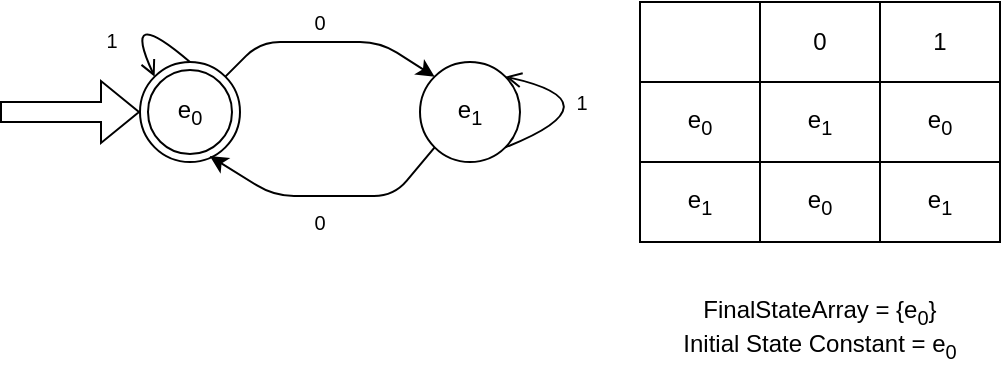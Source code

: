 <mxfile version="26.0.9">
  <diagram name="Page-1" id="LAr498qHfp8uBFDQGZvF">
    <mxGraphModel dx="709" dy="458" grid="1" gridSize="10" guides="1" tooltips="1" connect="1" arrows="1" fold="1" page="1" pageScale="1" pageWidth="570" pageHeight="940" math="0" shadow="0">
      <root>
        <mxCell id="0" />
        <mxCell id="1" parent="0" />
        <mxCell id="43DjnCV_o4YjvkIz_wes-3" value="" style="shape=flexArrow;endArrow=classic;html=1;rounded=0;entryX=0;entryY=0.5;entryDx=0;entryDy=0;" edge="1" parent="1">
          <mxGeometry width="50" height="50" relative="1" as="geometry">
            <mxPoint x="40" y="255" as="sourcePoint" />
            <mxPoint x="110.0" y="255" as="targetPoint" />
          </mxGeometry>
        </mxCell>
        <mxCell id="43DjnCV_o4YjvkIz_wes-11" value="" style="endArrow=classic;html=1;rounded=1;curved=0;exitX=1;exitY=0;exitDx=0;exitDy=0;entryX=0;entryY=0;entryDx=0;entryDy=0;" edge="1" parent="1">
          <mxGeometry width="50" height="50" relative="1" as="geometry">
            <mxPoint x="152.678" y="237.322" as="sourcePoint" />
            <mxPoint x="257.322" y="237.322" as="targetPoint" />
            <Array as="points">
              <mxPoint x="170" y="220" />
              <mxPoint x="200" y="220" />
              <mxPoint x="230" y="220" />
            </Array>
          </mxGeometry>
        </mxCell>
        <mxCell id="43DjnCV_o4YjvkIz_wes-12" value="" style="endArrow=classic;html=1;rounded=1;curved=0;entryX=0.698;entryY=0.941;entryDx=0;entryDy=0;entryPerimeter=0;exitX=0;exitY=1;exitDx=0;exitDy=0;" edge="1" parent="1" source="43DjnCV_o4YjvkIz_wes-21">
          <mxGeometry width="50" height="50" relative="1" as="geometry">
            <mxPoint x="258.305" y="273.608" as="sourcePoint" />
            <mxPoint x="144.9" y="277.05" as="targetPoint" />
            <Array as="points">
              <mxPoint x="237.0" y="297" />
              <mxPoint x="207.0" y="297" />
              <mxPoint x="177.0" y="297" />
            </Array>
          </mxGeometry>
        </mxCell>
        <mxCell id="43DjnCV_o4YjvkIz_wes-18" value="&lt;font size=&quot;1&quot;&gt;0&lt;/font&gt;" style="text;html=1;align=center;verticalAlign=middle;whiteSpace=wrap;rounded=0;" vertex="1" parent="1">
          <mxGeometry x="190" y="200" width="20" height="20" as="geometry" />
        </mxCell>
        <mxCell id="43DjnCV_o4YjvkIz_wes-20" value="e&lt;sub&gt;0&lt;/sub&gt;" style="ellipse;shape=doubleEllipse;html=1;dashed=0;whiteSpace=wrap;aspect=fixed;fillColor=none;" vertex="1" parent="1">
          <mxGeometry x="110" y="230" width="50" height="50" as="geometry" />
        </mxCell>
        <mxCell id="43DjnCV_o4YjvkIz_wes-21" value="e&lt;sub&gt;1&lt;/sub&gt;" style="shape=ellipse;html=1;dashed=0;whiteSpace=wrap;aspect=fixed;perimeter=ellipsePerimeter;fillColor=none;" vertex="1" parent="1">
          <mxGeometry x="250" y="230" width="50" height="50" as="geometry" />
        </mxCell>
        <mxCell id="43DjnCV_o4YjvkIz_wes-22" value="" style="endArrow=open;html=1;rounded=1;endFill=0;curved=1;exitX=1;exitY=1;exitDx=0;exitDy=0;edgeStyle=orthogonalEdgeStyle;entryX=1;entryY=0;entryDx=0;entryDy=0;" edge="1" parent="1" source="43DjnCV_o4YjvkIz_wes-21" target="43DjnCV_o4YjvkIz_wes-21">
          <mxGeometry width="50" height="50" relative="1" as="geometry">
            <mxPoint x="320" y="260" as="sourcePoint" />
            <mxPoint x="370" y="210" as="targetPoint" />
            <Array as="points">
              <mxPoint x="350" y="250" />
            </Array>
          </mxGeometry>
        </mxCell>
        <mxCell id="43DjnCV_o4YjvkIz_wes-23" value="" style="endArrow=open;html=1;rounded=0;endFill=0;curved=1;exitX=0.5;exitY=0;exitDx=0;exitDy=0;entryX=0;entryY=0;entryDx=0;entryDy=0;" edge="1" parent="1" source="43DjnCV_o4YjvkIz_wes-20" target="43DjnCV_o4YjvkIz_wes-20">
          <mxGeometry width="50" height="50" relative="1" as="geometry">
            <mxPoint x="130" y="220" as="sourcePoint" />
            <mxPoint x="180" y="170" as="targetPoint" />
            <Array as="points">
              <mxPoint x="100" y="200" />
            </Array>
          </mxGeometry>
        </mxCell>
        <mxCell id="43DjnCV_o4YjvkIz_wes-24" value="&lt;font size=&quot;1&quot;&gt;0&lt;/font&gt;" style="text;html=1;align=center;verticalAlign=middle;whiteSpace=wrap;rounded=0;" vertex="1" parent="1">
          <mxGeometry x="190" y="300" width="20" height="20" as="geometry" />
        </mxCell>
        <mxCell id="43DjnCV_o4YjvkIz_wes-25" value="&lt;font size=&quot;1&quot;&gt;1&lt;/font&gt;" style="text;html=1;align=center;verticalAlign=middle;whiteSpace=wrap;rounded=0;" vertex="1" parent="1">
          <mxGeometry x="321" y="240" width="20" height="20" as="geometry" />
        </mxCell>
        <mxCell id="43DjnCV_o4YjvkIz_wes-27" value="&lt;font size=&quot;1&quot;&gt;1&lt;/font&gt;" style="text;html=1;align=center;verticalAlign=middle;whiteSpace=wrap;rounded=0;" vertex="1" parent="1">
          <mxGeometry x="86" y="209" width="20" height="20" as="geometry" />
        </mxCell>
        <mxCell id="43DjnCV_o4YjvkIz_wes-28" value="" style="shape=table;startSize=0;container=1;collapsible=0;childLayout=tableLayout;fillColor=none;" vertex="1" parent="1">
          <mxGeometry x="360" y="200" width="180" height="120" as="geometry" />
        </mxCell>
        <mxCell id="43DjnCV_o4YjvkIz_wes-29" value="" style="shape=tableRow;horizontal=0;startSize=0;swimlaneHead=0;swimlaneBody=0;strokeColor=inherit;top=0;left=0;bottom=0;right=0;collapsible=0;dropTarget=0;fillColor=none;points=[[0,0.5],[1,0.5]];portConstraint=eastwest;" vertex="1" parent="43DjnCV_o4YjvkIz_wes-28">
          <mxGeometry width="180" height="40" as="geometry" />
        </mxCell>
        <mxCell id="43DjnCV_o4YjvkIz_wes-30" value="" style="shape=partialRectangle;html=1;whiteSpace=wrap;connectable=0;strokeColor=inherit;overflow=hidden;fillColor=none;top=0;left=0;bottom=0;right=0;pointerEvents=1;" vertex="1" parent="43DjnCV_o4YjvkIz_wes-29">
          <mxGeometry width="60" height="40" as="geometry">
            <mxRectangle width="60" height="40" as="alternateBounds" />
          </mxGeometry>
        </mxCell>
        <mxCell id="43DjnCV_o4YjvkIz_wes-31" value="0" style="shape=partialRectangle;html=1;whiteSpace=wrap;connectable=0;strokeColor=inherit;overflow=hidden;fillColor=none;top=0;left=0;bottom=0;right=0;pointerEvents=1;" vertex="1" parent="43DjnCV_o4YjvkIz_wes-29">
          <mxGeometry x="60" width="60" height="40" as="geometry">
            <mxRectangle width="60" height="40" as="alternateBounds" />
          </mxGeometry>
        </mxCell>
        <mxCell id="43DjnCV_o4YjvkIz_wes-32" value="1" style="shape=partialRectangle;html=1;whiteSpace=wrap;connectable=0;strokeColor=inherit;overflow=hidden;fillColor=none;top=0;left=0;bottom=0;right=0;pointerEvents=1;" vertex="1" parent="43DjnCV_o4YjvkIz_wes-29">
          <mxGeometry x="120" width="60" height="40" as="geometry">
            <mxRectangle width="60" height="40" as="alternateBounds" />
          </mxGeometry>
        </mxCell>
        <mxCell id="43DjnCV_o4YjvkIz_wes-33" value="" style="shape=tableRow;horizontal=0;startSize=0;swimlaneHead=0;swimlaneBody=0;strokeColor=inherit;top=0;left=0;bottom=0;right=0;collapsible=0;dropTarget=0;fillColor=none;points=[[0,0.5],[1,0.5]];portConstraint=eastwest;" vertex="1" parent="43DjnCV_o4YjvkIz_wes-28">
          <mxGeometry y="40" width="180" height="40" as="geometry" />
        </mxCell>
        <mxCell id="43DjnCV_o4YjvkIz_wes-34" value="e&lt;sub&gt;0&lt;/sub&gt;" style="shape=partialRectangle;html=1;whiteSpace=wrap;connectable=0;strokeColor=inherit;overflow=hidden;fillColor=none;top=0;left=0;bottom=0;right=0;pointerEvents=1;" vertex="1" parent="43DjnCV_o4YjvkIz_wes-33">
          <mxGeometry width="60" height="40" as="geometry">
            <mxRectangle width="60" height="40" as="alternateBounds" />
          </mxGeometry>
        </mxCell>
        <mxCell id="43DjnCV_o4YjvkIz_wes-35" value="e&lt;sub&gt;1&lt;/sub&gt;" style="shape=partialRectangle;html=1;whiteSpace=wrap;connectable=0;strokeColor=inherit;overflow=hidden;fillColor=none;top=0;left=0;bottom=0;right=0;pointerEvents=1;" vertex="1" parent="43DjnCV_o4YjvkIz_wes-33">
          <mxGeometry x="60" width="60" height="40" as="geometry">
            <mxRectangle width="60" height="40" as="alternateBounds" />
          </mxGeometry>
        </mxCell>
        <mxCell id="43DjnCV_o4YjvkIz_wes-36" value="e&lt;sub&gt;0&lt;/sub&gt;" style="shape=partialRectangle;html=1;whiteSpace=wrap;connectable=0;strokeColor=inherit;overflow=hidden;fillColor=none;top=0;left=0;bottom=0;right=0;pointerEvents=1;" vertex="1" parent="43DjnCV_o4YjvkIz_wes-33">
          <mxGeometry x="120" width="60" height="40" as="geometry">
            <mxRectangle width="60" height="40" as="alternateBounds" />
          </mxGeometry>
        </mxCell>
        <mxCell id="43DjnCV_o4YjvkIz_wes-37" value="" style="shape=tableRow;horizontal=0;startSize=0;swimlaneHead=0;swimlaneBody=0;strokeColor=inherit;top=0;left=0;bottom=0;right=0;collapsible=0;dropTarget=0;fillColor=none;points=[[0,0.5],[1,0.5]];portConstraint=eastwest;" vertex="1" parent="43DjnCV_o4YjvkIz_wes-28">
          <mxGeometry y="80" width="180" height="40" as="geometry" />
        </mxCell>
        <mxCell id="43DjnCV_o4YjvkIz_wes-38" value="e&lt;sub&gt;1&lt;/sub&gt;" style="shape=partialRectangle;html=1;whiteSpace=wrap;connectable=0;strokeColor=inherit;overflow=hidden;fillColor=none;top=0;left=0;bottom=0;right=0;pointerEvents=1;" vertex="1" parent="43DjnCV_o4YjvkIz_wes-37">
          <mxGeometry width="60" height="40" as="geometry">
            <mxRectangle width="60" height="40" as="alternateBounds" />
          </mxGeometry>
        </mxCell>
        <mxCell id="43DjnCV_o4YjvkIz_wes-39" value="e&lt;sub&gt;0&lt;/sub&gt;" style="shape=partialRectangle;html=1;whiteSpace=wrap;connectable=0;strokeColor=inherit;overflow=hidden;fillColor=none;top=0;left=0;bottom=0;right=0;pointerEvents=1;" vertex="1" parent="43DjnCV_o4YjvkIz_wes-37">
          <mxGeometry x="60" width="60" height="40" as="geometry">
            <mxRectangle width="60" height="40" as="alternateBounds" />
          </mxGeometry>
        </mxCell>
        <mxCell id="43DjnCV_o4YjvkIz_wes-40" value="e&lt;sub&gt;1&lt;/sub&gt;" style="shape=partialRectangle;html=1;whiteSpace=wrap;connectable=0;strokeColor=inherit;overflow=hidden;fillColor=none;top=0;left=0;bottom=0;right=0;pointerEvents=1;" vertex="1" parent="43DjnCV_o4YjvkIz_wes-37">
          <mxGeometry x="120" width="60" height="40" as="geometry">
            <mxRectangle width="60" height="40" as="alternateBounds" />
          </mxGeometry>
        </mxCell>
        <mxCell id="43DjnCV_o4YjvkIz_wes-41" value="FinalStateArray = {e&lt;sub&gt;0&lt;/sub&gt;}&lt;div&gt;Initial State Constant = e&lt;sub&gt;0&lt;/sub&gt;&lt;/div&gt;" style="text;html=1;align=center;verticalAlign=top;whiteSpace=wrap;rounded=0;" vertex="1" parent="1">
          <mxGeometry x="373" y="340" width="154" height="40" as="geometry" />
        </mxCell>
      </root>
    </mxGraphModel>
  </diagram>
</mxfile>
